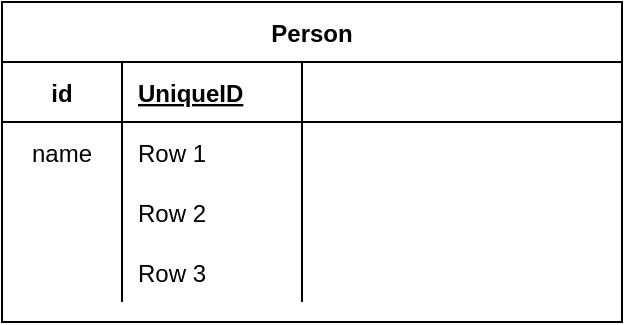 <mxfile version="13.7.9" type="device"><diagram id="9NR9oWz0HVAyOQrzhViH" name="Страница 1"><mxGraphModel dx="868" dy="452" grid="1" gridSize="10" guides="1" tooltips="1" connect="1" arrows="1" fold="1" page="1" pageScale="1" pageWidth="827" pageHeight="1169" math="0" shadow="0"><root><mxCell id="0"/><mxCell id="1" parent="0"/><mxCell id="vua8rZzvS7OmbGRmnIFF-1" value="Person" style="shape=table;startSize=30;container=1;collapsible=1;childLayout=tableLayout;fixedRows=1;rowLines=0;fontStyle=1;align=center;resizeLast=1;" vertex="1" parent="1"><mxGeometry x="90" y="50" width="310" height="160" as="geometry"/></mxCell><mxCell id="vua8rZzvS7OmbGRmnIFF-2" value="" style="shape=partialRectangle;collapsible=0;dropTarget=0;pointerEvents=0;fillColor=none;top=0;left=0;bottom=1;right=0;points=[[0,0.5],[1,0.5]];portConstraint=eastwest;" vertex="1" parent="vua8rZzvS7OmbGRmnIFF-1"><mxGeometry y="30" width="310" height="30" as="geometry"/></mxCell><mxCell id="vua8rZzvS7OmbGRmnIFF-3" value="id" style="shape=partialRectangle;connectable=0;fillColor=none;top=0;left=0;bottom=0;right=0;fontStyle=1;overflow=hidden;" vertex="1" parent="vua8rZzvS7OmbGRmnIFF-2"><mxGeometry width="60" height="30" as="geometry"/></mxCell><mxCell id="vua8rZzvS7OmbGRmnIFF-4" value="UniqueID" style="shape=partialRectangle;connectable=0;fillColor=none;top=0;left=0;bottom=0;right=0;align=left;spacingLeft=6;fontStyle=5;overflow=hidden;" vertex="1" parent="vua8rZzvS7OmbGRmnIFF-2"><mxGeometry x="60" width="90" height="30" as="geometry"/></mxCell><mxCell id="vua8rZzvS7OmbGRmnIFF-14" style="shape=partialRectangle;connectable=0;fillColor=none;top=0;left=0;bottom=0;right=0;align=left;spacingLeft=6;fontStyle=5;overflow=hidden;" vertex="1" parent="vua8rZzvS7OmbGRmnIFF-2"><mxGeometry x="150" width="160" height="30" as="geometry"/></mxCell><mxCell id="vua8rZzvS7OmbGRmnIFF-5" value="" style="shape=partialRectangle;collapsible=0;dropTarget=0;pointerEvents=0;fillColor=none;top=0;left=0;bottom=0;right=0;points=[[0,0.5],[1,0.5]];portConstraint=eastwest;" vertex="1" parent="vua8rZzvS7OmbGRmnIFF-1"><mxGeometry y="60" width="310" height="30" as="geometry"/></mxCell><mxCell id="vua8rZzvS7OmbGRmnIFF-6" value="name" style="shape=partialRectangle;connectable=0;fillColor=none;top=0;left=0;bottom=0;right=0;editable=1;overflow=hidden;" vertex="1" parent="vua8rZzvS7OmbGRmnIFF-5"><mxGeometry width="60" height="30" as="geometry"/></mxCell><mxCell id="vua8rZzvS7OmbGRmnIFF-7" value="Row 1" style="shape=partialRectangle;connectable=0;fillColor=none;top=0;left=0;bottom=0;right=0;align=left;spacingLeft=6;overflow=hidden;" vertex="1" parent="vua8rZzvS7OmbGRmnIFF-5"><mxGeometry x="60" width="90" height="30" as="geometry"/></mxCell><mxCell id="vua8rZzvS7OmbGRmnIFF-15" style="shape=partialRectangle;connectable=0;fillColor=none;top=0;left=0;bottom=0;right=0;align=left;spacingLeft=6;overflow=hidden;" vertex="1" parent="vua8rZzvS7OmbGRmnIFF-5"><mxGeometry x="150" width="160" height="30" as="geometry"/></mxCell><mxCell id="vua8rZzvS7OmbGRmnIFF-8" value="" style="shape=partialRectangle;collapsible=0;dropTarget=0;pointerEvents=0;fillColor=none;top=0;left=0;bottom=0;right=0;points=[[0,0.5],[1,0.5]];portConstraint=eastwest;" vertex="1" parent="vua8rZzvS7OmbGRmnIFF-1"><mxGeometry y="90" width="310" height="30" as="geometry"/></mxCell><mxCell id="vua8rZzvS7OmbGRmnIFF-9" value="" style="shape=partialRectangle;connectable=0;fillColor=none;top=0;left=0;bottom=0;right=0;editable=1;overflow=hidden;" vertex="1" parent="vua8rZzvS7OmbGRmnIFF-8"><mxGeometry width="60" height="30" as="geometry"/></mxCell><mxCell id="vua8rZzvS7OmbGRmnIFF-10" value="Row 2" style="shape=partialRectangle;connectable=0;fillColor=none;top=0;left=0;bottom=0;right=0;align=left;spacingLeft=6;overflow=hidden;" vertex="1" parent="vua8rZzvS7OmbGRmnIFF-8"><mxGeometry x="60" width="90" height="30" as="geometry"/></mxCell><mxCell id="vua8rZzvS7OmbGRmnIFF-16" style="shape=partialRectangle;connectable=0;fillColor=none;top=0;left=0;bottom=0;right=0;align=left;spacingLeft=6;overflow=hidden;" vertex="1" parent="vua8rZzvS7OmbGRmnIFF-8"><mxGeometry x="150" width="160" height="30" as="geometry"/></mxCell><mxCell id="vua8rZzvS7OmbGRmnIFF-11" value="" style="shape=partialRectangle;collapsible=0;dropTarget=0;pointerEvents=0;fillColor=none;top=0;left=0;bottom=0;right=0;points=[[0,0.5],[1,0.5]];portConstraint=eastwest;" vertex="1" parent="vua8rZzvS7OmbGRmnIFF-1"><mxGeometry y="120" width="310" height="30" as="geometry"/></mxCell><mxCell id="vua8rZzvS7OmbGRmnIFF-12" value="" style="shape=partialRectangle;connectable=0;fillColor=none;top=0;left=0;bottom=0;right=0;editable=1;overflow=hidden;" vertex="1" parent="vua8rZzvS7OmbGRmnIFF-11"><mxGeometry width="60" height="30" as="geometry"/></mxCell><mxCell id="vua8rZzvS7OmbGRmnIFF-13" value="Row 3" style="shape=partialRectangle;connectable=0;fillColor=none;top=0;left=0;bottom=0;right=0;align=left;spacingLeft=6;overflow=hidden;" vertex="1" parent="vua8rZzvS7OmbGRmnIFF-11"><mxGeometry x="60" width="90" height="30" as="geometry"/></mxCell><mxCell id="vua8rZzvS7OmbGRmnIFF-17" style="shape=partialRectangle;connectable=0;fillColor=none;top=0;left=0;bottom=0;right=0;align=left;spacingLeft=6;overflow=hidden;" vertex="1" parent="vua8rZzvS7OmbGRmnIFF-11"><mxGeometry x="150" width="160" height="30" as="geometry"/></mxCell></root></mxGraphModel></diagram></mxfile>